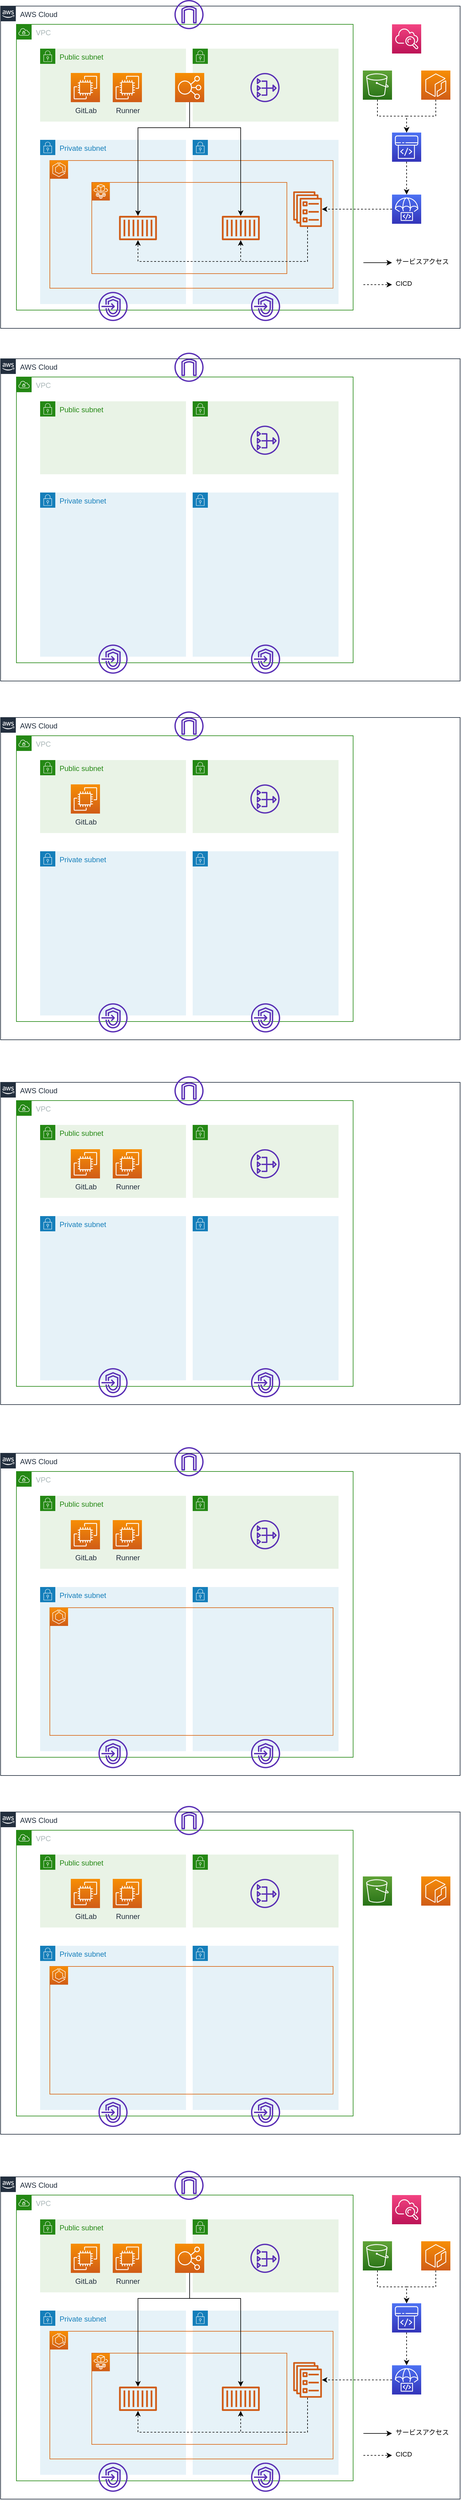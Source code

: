 <mxfile version="12.9.13" type="device"><diagram id="_UF49B7PCfFeT8J70AKn" name="AWS"><mxGraphModel dx="1577" dy="1133" grid="1" gridSize="10" guides="1" tooltips="1" connect="1" arrows="1" fold="1" page="1" pageScale="1" pageWidth="827" pageHeight="1169" math="0" shadow="0"><root><mxCell id="0"/><mxCell id="1" parent="0"/><mxCell id="LLyY363C2WJFp_gUzBj3-1" value="AWS Cloud" style="points=[[0,0],[0.25,0],[0.5,0],[0.75,0],[1,0],[1,0.25],[1,0.5],[1,0.75],[1,1],[0.75,1],[0.5,1],[0.25,1],[0,1],[0,0.75],[0,0.5],[0,0.25]];outlineConnect=0;gradientColor=none;html=1;whiteSpace=wrap;fontSize=12;fontStyle=0;shape=mxgraph.aws4.group;grIcon=mxgraph.aws4.group_aws_cloud_alt;strokeColor=#232F3E;fillColor=none;verticalAlign=top;align=left;spacingLeft=30;fontColor=#232F3E;dashed=0;" parent="1" vertex="1"><mxGeometry x="20" y="30" width="756" height="530" as="geometry"/></mxCell><mxCell id="LLyY363C2WJFp_gUzBj3-2" value="VPC" style="points=[[0,0],[0.25,0],[0.5,0],[0.75,0],[1,0],[1,0.25],[1,0.5],[1,0.75],[1,1],[0.75,1],[0.5,1],[0.25,1],[0,1],[0,0.75],[0,0.5],[0,0.25]];outlineConnect=0;gradientColor=none;html=1;whiteSpace=wrap;fontSize=12;fontStyle=0;shape=mxgraph.aws4.group;grIcon=mxgraph.aws4.group_vpc;strokeColor=#248814;fillColor=none;verticalAlign=top;align=left;spacingLeft=30;fontColor=#AAB7B8;dashed=0;" parent="1" vertex="1"><mxGeometry x="46" y="60" width="554" height="470" as="geometry"/></mxCell><mxCell id="LLyY363C2WJFp_gUzBj3-3" value="Public subnet" style="points=[[0,0],[0.25,0],[0.5,0],[0.75,0],[1,0],[1,0.25],[1,0.5],[1,0.75],[1,1],[0.75,1],[0.5,1],[0.25,1],[0,1],[0,0.75],[0,0.5],[0,0.25]];outlineConnect=0;gradientColor=none;html=1;whiteSpace=wrap;fontSize=12;fontStyle=0;shape=mxgraph.aws4.group;grIcon=mxgraph.aws4.group_security_group;grStroke=0;strokeColor=#248814;fillColor=#E9F3E6;verticalAlign=top;align=left;spacingLeft=30;fontColor=#248814;dashed=0;" parent="1" vertex="1"><mxGeometry x="85" y="100" width="240" height="120" as="geometry"/></mxCell><mxCell id="LLyY363C2WJFp_gUzBj3-4" value="" style="points=[[0,0],[0.25,0],[0.5,0],[0.75,0],[1,0],[1,0.25],[1,0.5],[1,0.75],[1,1],[0.75,1],[0.5,1],[0.25,1],[0,1],[0,0.75],[0,0.5],[0,0.25]];outlineConnect=0;gradientColor=none;html=1;whiteSpace=wrap;fontSize=12;fontStyle=0;shape=mxgraph.aws4.group;grIcon=mxgraph.aws4.group_security_group;grStroke=0;strokeColor=#248814;fillColor=#E9F3E6;verticalAlign=top;align=left;spacingLeft=30;fontColor=#248814;dashed=0;" parent="1" vertex="1"><mxGeometry x="336" y="100" width="240" height="120" as="geometry"/></mxCell><mxCell id="LLyY363C2WJFp_gUzBj3-7" value="" style="outlineConnect=0;fontColor=#232F3E;gradientColor=#F78E04;gradientDirection=north;fillColor=#D05C17;strokeColor=#ffffff;dashed=0;verticalLabelPosition=bottom;verticalAlign=top;align=center;html=1;fontSize=12;fontStyle=0;aspect=fixed;shape=mxgraph.aws4.resourceIcon;resIcon=mxgraph.aws4.elastic_load_balancing;" parent="1" vertex="1"><mxGeometry x="307" y="140" width="48" height="48" as="geometry"/></mxCell><mxCell id="LLyY363C2WJFp_gUzBj3-8" value="GitLab" style="outlineConnect=0;fontColor=#232F3E;gradientColor=#F78E04;gradientDirection=north;fillColor=#D05C17;strokeColor=#ffffff;dashed=0;verticalLabelPosition=bottom;verticalAlign=top;align=center;html=1;fontSize=12;fontStyle=0;aspect=fixed;shape=mxgraph.aws4.resourceIcon;resIcon=mxgraph.aws4.ec2;" parent="1" vertex="1"><mxGeometry x="135.5" y="140" width="48" height="48" as="geometry"/></mxCell><mxCell id="LLyY363C2WJFp_gUzBj3-9" value="Runner" style="outlineConnect=0;fontColor=#232F3E;gradientColor=#F78E04;gradientDirection=north;fillColor=#D05C17;strokeColor=#ffffff;dashed=0;verticalLabelPosition=bottom;verticalAlign=top;align=center;html=1;fontSize=12;fontStyle=0;aspect=fixed;shape=mxgraph.aws4.resourceIcon;resIcon=mxgraph.aws4.ec2;" parent="1" vertex="1"><mxGeometry x="204.5" y="140" width="48" height="48" as="geometry"/></mxCell><mxCell id="LLyY363C2WJFp_gUzBj3-10" value="" style="outlineConnect=0;fontColor=#232F3E;gradientColor=none;fillColor=#5A30B5;strokeColor=none;dashed=0;verticalLabelPosition=bottom;verticalAlign=top;align=center;html=1;fontSize=12;fontStyle=0;aspect=fixed;pointerEvents=1;shape=mxgraph.aws4.internet_gateway;" parent="1" vertex="1"><mxGeometry x="306" y="20" width="48" height="48" as="geometry"/></mxCell><mxCell id="LLyY363C2WJFp_gUzBj3-14" style="edgeStyle=orthogonalEdgeStyle;rounded=0;orthogonalLoop=1;jettySize=auto;html=1;dashed=1;" parent="1" source="LLyY363C2WJFp_gUzBj3-15" target="LLyY363C2WJFp_gUzBj3-17" edge="1"><mxGeometry relative="1" as="geometry"/></mxCell><mxCell id="LLyY363C2WJFp_gUzBj3-15" value="" style="outlineConnect=0;fontColor=#232F3E;gradientColor=#4D72F3;gradientDirection=north;fillColor=#3334B9;strokeColor=#ffffff;dashed=0;verticalLabelPosition=bottom;verticalAlign=top;align=center;html=1;fontSize=12;fontStyle=0;aspect=fixed;shape=mxgraph.aws4.resourceIcon;resIcon=mxgraph.aws4.codepipeline;" parent="1" vertex="1"><mxGeometry x="664" y="238" width="48" height="48" as="geometry"/></mxCell><mxCell id="LLyY363C2WJFp_gUzBj3-17" value="" style="outlineConnect=0;fontColor=#232F3E;gradientColor=#4D72F3;gradientDirection=north;fillColor=#3334B9;strokeColor=#ffffff;dashed=0;verticalLabelPosition=bottom;verticalAlign=top;align=center;html=1;fontSize=12;fontStyle=0;aspect=fixed;shape=mxgraph.aws4.resourceIcon;resIcon=mxgraph.aws4.codedeploy;" parent="1" vertex="1"><mxGeometry x="664" y="340" width="48" height="48" as="geometry"/></mxCell><mxCell id="LLyY363C2WJFp_gUzBj3-18" style="edgeStyle=orthogonalEdgeStyle;rounded=0;orthogonalLoop=1;jettySize=auto;html=1;dashed=1;" parent="1" source="LLyY363C2WJFp_gUzBj3-19" target="LLyY363C2WJFp_gUzBj3-15" edge="1"><mxGeometry relative="1" as="geometry"/></mxCell><mxCell id="LLyY363C2WJFp_gUzBj3-19" value="" style="outlineConnect=0;fontColor=#232F3E;gradientColor=#60A337;gradientDirection=north;fillColor=#277116;strokeColor=#ffffff;dashed=0;verticalLabelPosition=bottom;verticalAlign=top;align=center;html=1;fontSize=12;fontStyle=0;aspect=fixed;shape=mxgraph.aws4.resourceIcon;resIcon=mxgraph.aws4.s3;" parent="1" vertex="1"><mxGeometry x="616" y="136" width="48" height="48" as="geometry"/></mxCell><mxCell id="LLyY363C2WJFp_gUzBj3-20" style="edgeStyle=orthogonalEdgeStyle;rounded=0;orthogonalLoop=1;jettySize=auto;html=1;dashed=1;" parent="1" source="LLyY363C2WJFp_gUzBj3-21" target="LLyY363C2WJFp_gUzBj3-15" edge="1"><mxGeometry relative="1" as="geometry"/></mxCell><mxCell id="LLyY363C2WJFp_gUzBj3-21" value="" style="outlineConnect=0;fontColor=#232F3E;gradientColor=#F78E04;gradientDirection=north;fillColor=#D05C17;strokeColor=#ffffff;dashed=0;verticalLabelPosition=bottom;verticalAlign=top;align=center;html=1;fontSize=12;fontStyle=0;aspect=fixed;shape=mxgraph.aws4.resourceIcon;resIcon=mxgraph.aws4.ecr;" parent="1" vertex="1"><mxGeometry x="712" y="136" width="48" height="48" as="geometry"/></mxCell><mxCell id="LLyY363C2WJFp_gUzBj3-30" value="" style="endArrow=classic;html=1;dashed=1;" parent="1" edge="1"><mxGeometry width="50" height="50" relative="1" as="geometry"><mxPoint x="616.94" y="488.17" as="sourcePoint"/><mxPoint x="663.94" y="488.17" as="targetPoint"/></mxGeometry></mxCell><mxCell id="LLyY363C2WJFp_gUzBj3-31" value="CICD" style="edgeLabel;html=1;align=left;verticalAlign=middle;resizable=0;points=[];labelPosition=right;verticalLabelPosition=middle;" parent="LLyY363C2WJFp_gUzBj3-30" vertex="1" connectable="0"><mxGeometry x="0.422" y="2" relative="1" as="geometry"><mxPoint x="17.06" as="offset"/></mxGeometry></mxCell><mxCell id="LLyY363C2WJFp_gUzBj3-32" value="" style="endArrow=classic;html=1;" parent="1" edge="1"><mxGeometry width="50" height="50" relative="1" as="geometry"><mxPoint x="616.94" y="452.0" as="sourcePoint"/><mxPoint x="663.94" y="452.0" as="targetPoint"/></mxGeometry></mxCell><mxCell id="LLyY363C2WJFp_gUzBj3-33" value="サービスアクセス" style="edgeLabel;html=1;align=left;verticalAlign=middle;resizable=0;points=[];labelPosition=right;verticalLabelPosition=middle;" parent="LLyY363C2WJFp_gUzBj3-32" vertex="1" connectable="0"><mxGeometry x="0.422" y="2" relative="1" as="geometry"><mxPoint x="17.06" as="offset"/></mxGeometry></mxCell><mxCell id="LLyY363C2WJFp_gUzBj3-34" value="Private subnet" style="points=[[0,0],[0.25,0],[0.5,0],[0.75,0],[1,0],[1,0.25],[1,0.5],[1,0.75],[1,1],[0.75,1],[0.5,1],[0.25,1],[0,1],[0,0.75],[0,0.5],[0,0.25]];outlineConnect=0;gradientColor=none;html=1;whiteSpace=wrap;fontSize=12;fontStyle=0;shape=mxgraph.aws4.group;grIcon=mxgraph.aws4.group_security_group;grStroke=0;strokeColor=#147EBA;fillColor=#E6F2F8;verticalAlign=top;align=left;spacingLeft=30;fontColor=#147EBA;dashed=0;" parent="1" vertex="1"><mxGeometry x="85" y="250" width="240" height="270" as="geometry"/></mxCell><mxCell id="LLyY363C2WJFp_gUzBj3-41" value="" style="points=[[0,0],[0.25,0],[0.5,0],[0.75,0],[1,0],[1,0.25],[1,0.5],[1,0.75],[1,1],[0.75,1],[0.5,1],[0.25,1],[0,1],[0,0.75],[0,0.5],[0,0.25]];outlineConnect=0;gradientColor=none;html=1;whiteSpace=wrap;fontSize=12;fontStyle=0;shape=mxgraph.aws4.group;grIcon=mxgraph.aws4.group_security_group;grStroke=0;strokeColor=#147EBA;fillColor=#E6F2F8;verticalAlign=top;align=left;spacingLeft=30;fontColor=#147EBA;dashed=0;" parent="1" vertex="1"><mxGeometry x="336" y="250" width="240" height="270" as="geometry"/></mxCell><mxCell id="LLyY363C2WJFp_gUzBj3-22" value="" style="rounded=0;whiteSpace=wrap;html=1;strokeColor=#D86613;fillColor=none;" parent="1" vertex="1"><mxGeometry x="101" y="284" width="466" height="210" as="geometry"/></mxCell><mxCell id="LLyY363C2WJFp_gUzBj3-23" value="" style="outlineConnect=0;fontColor=#232F3E;gradientColor=#F78E04;gradientDirection=north;fillColor=#D05C17;strokeColor=#ffffff;dashed=0;verticalLabelPosition=bottom;verticalAlign=top;align=center;html=1;fontSize=12;fontStyle=0;aspect=fixed;shape=mxgraph.aws4.resourceIcon;resIcon=mxgraph.aws4.ecs;" parent="1" vertex="1"><mxGeometry x="101" y="284" width="30" height="30" as="geometry"/></mxCell><mxCell id="LLyY363C2WJFp_gUzBj3-51" style="edgeStyle=orthogonalEdgeStyle;rounded=0;orthogonalLoop=1;jettySize=auto;html=1;dashed=1;" parent="1" source="LLyY363C2WJFp_gUzBj3-13" target="LLyY363C2WJFp_gUzBj3-28" edge="1"><mxGeometry relative="1" as="geometry"><Array as="points"><mxPoint x="525" y="450"/><mxPoint x="246" y="450"/></Array></mxGeometry></mxCell><mxCell id="LLyY363C2WJFp_gUzBj3-13" value="" style="outlineConnect=0;fontColor=#232F3E;gradientColor=none;fillColor=#D05C17;strokeColor=none;dashed=0;verticalLabelPosition=bottom;verticalAlign=top;align=center;html=1;fontSize=12;fontStyle=0;aspect=fixed;pointerEvents=1;shape=mxgraph.aws4.ecs_service;" parent="1" vertex="1"><mxGeometry x="501" y="334.76" width="48" height="58.48" as="geometry"/></mxCell><mxCell id="LLyY363C2WJFp_gUzBj3-25" value="" style="outlineConnect=0;fontColor=#232F3E;gradientColor=#F78E04;gradientDirection=north;fillColor=#D05C17;strokeColor=#ffffff;dashed=0;verticalLabelPosition=bottom;verticalAlign=top;align=center;html=1;fontSize=12;fontStyle=0;aspect=fixed;shape=mxgraph.aws4.resourceIcon;resIcon=mxgraph.aws4.fargate;" parent="1" vertex="1"><mxGeometry x="170" y="320" width="29.752" height="29.752" as="geometry"/></mxCell><mxCell id="LLyY363C2WJFp_gUzBj3-26" value="" style="rounded=0;whiteSpace=wrap;html=1;strokeColor=#D86613;fillColor=none;" parent="1" vertex="1"><mxGeometry x="170" y="320" width="321" height="150" as="geometry"/></mxCell><mxCell id="LLyY363C2WJFp_gUzBj3-27" style="edgeStyle=orthogonalEdgeStyle;rounded=0;orthogonalLoop=1;jettySize=auto;html=1;exitX=0.5;exitY=1;exitDx=0;exitDy=0;" parent="1" source="LLyY363C2WJFp_gUzBj3-26" target="LLyY363C2WJFp_gUzBj3-26" edge="1"><mxGeometry relative="1" as="geometry"/></mxCell><mxCell id="LLyY363C2WJFp_gUzBj3-28" value="" style="outlineConnect=0;fontColor=#232F3E;gradientColor=none;fillColor=#D05C17;strokeColor=none;dashed=0;verticalLabelPosition=bottom;verticalAlign=top;align=center;html=1;fontSize=12;fontStyle=0;aspect=fixed;pointerEvents=1;shape=mxgraph.aws4.container_1;" parent="1" vertex="1"><mxGeometry x="214.8" y="375" width="62.4" height="40" as="geometry"/></mxCell><mxCell id="LLyY363C2WJFp_gUzBj3-29" value="" style="outlineConnect=0;fontColor=#232F3E;gradientColor=none;fillColor=#D05C17;strokeColor=none;dashed=0;verticalLabelPosition=bottom;verticalAlign=top;align=center;html=1;fontSize=12;fontStyle=0;aspect=fixed;pointerEvents=1;shape=mxgraph.aws4.container_1;" parent="1" vertex="1"><mxGeometry x="384" y="375" width="62.4" height="40" as="geometry"/></mxCell><mxCell id="LLyY363C2WJFp_gUzBj3-47" style="edgeStyle=orthogonalEdgeStyle;rounded=0;orthogonalLoop=1;jettySize=auto;html=1;dashed=1;" parent="1" source="LLyY363C2WJFp_gUzBj3-17" target="LLyY363C2WJFp_gUzBj3-13" edge="1"><mxGeometry relative="1" as="geometry"/></mxCell><mxCell id="LLyY363C2WJFp_gUzBj3-50" style="edgeStyle=orthogonalEdgeStyle;rounded=0;orthogonalLoop=1;jettySize=auto;html=1;dashed=1;" parent="1" source="LLyY363C2WJFp_gUzBj3-13" target="LLyY363C2WJFp_gUzBj3-29" edge="1"><mxGeometry relative="1" as="geometry"><Array as="points"><mxPoint x="525" y="450"/><mxPoint x="415" y="450"/></Array></mxGeometry></mxCell><mxCell id="LLyY363C2WJFp_gUzBj3-48" style="edgeStyle=orthogonalEdgeStyle;rounded=0;orthogonalLoop=1;jettySize=auto;html=1;" parent="1" source="LLyY363C2WJFp_gUzBj3-7" target="LLyY363C2WJFp_gUzBj3-28" edge="1"><mxGeometry relative="1" as="geometry"><Array as="points"><mxPoint x="331" y="230"/><mxPoint x="246" y="230"/></Array></mxGeometry></mxCell><mxCell id="LLyY363C2WJFp_gUzBj3-49" style="edgeStyle=orthogonalEdgeStyle;rounded=0;orthogonalLoop=1;jettySize=auto;html=1;" parent="1" source="LLyY363C2WJFp_gUzBj3-7" target="LLyY363C2WJFp_gUzBj3-29" edge="1"><mxGeometry relative="1" as="geometry"><Array as="points"><mxPoint x="331" y="230"/><mxPoint x="415" y="230"/></Array></mxGeometry></mxCell><mxCell id="LLyY363C2WJFp_gUzBj3-52" value="" style="outlineConnect=0;fontColor=#232F3E;gradientColor=none;fillColor=#5A30B5;strokeColor=none;dashed=0;verticalLabelPosition=bottom;verticalAlign=top;align=center;html=1;fontSize=12;fontStyle=0;aspect=fixed;pointerEvents=1;shape=mxgraph.aws4.nat_gateway;" parent="1" vertex="1"><mxGeometry x="431" y="140" width="48" height="48" as="geometry"/></mxCell><mxCell id="l-TxVlmk2jZ7Bgh0CplZ-1" value="" style="outlineConnect=0;fontColor=#232F3E;gradientColor=none;fillColor=#5A30B5;strokeColor=none;dashed=0;verticalLabelPosition=bottom;verticalAlign=top;align=center;html=1;fontSize=12;fontStyle=0;aspect=fixed;pointerEvents=1;shape=mxgraph.aws4.endpoints;" parent="1" vertex="1"><mxGeometry x="181" y="500" width="48" height="48" as="geometry"/></mxCell><mxCell id="l-TxVlmk2jZ7Bgh0CplZ-2" value="" style="outlineConnect=0;fontColor=#232F3E;gradientColor=none;fillColor=#5A30B5;strokeColor=none;dashed=0;verticalLabelPosition=bottom;verticalAlign=top;align=center;html=1;fontSize=12;fontStyle=0;aspect=fixed;pointerEvents=1;shape=mxgraph.aws4.endpoints;" parent="1" vertex="1"><mxGeometry x="432" y="500" width="48" height="48" as="geometry"/></mxCell><mxCell id="l-TxVlmk2jZ7Bgh0CplZ-3" value="" style="outlineConnect=0;fontColor=#232F3E;gradientColor=#F34482;gradientDirection=north;fillColor=#BC1356;strokeColor=#ffffff;dashed=0;verticalLabelPosition=bottom;verticalAlign=top;align=center;html=1;fontSize=12;fontStyle=0;aspect=fixed;shape=mxgraph.aws4.resourceIcon;resIcon=mxgraph.aws4.cloudwatch;" parent="1" vertex="1"><mxGeometry x="664" y="60" width="48" height="48" as="geometry"/></mxCell><mxCell id="_EvVxOaiG1D7JVIZ5Jya-1" value="AWS Cloud" style="points=[[0,0],[0.25,0],[0.5,0],[0.75,0],[1,0],[1,0.25],[1,0.5],[1,0.75],[1,1],[0.75,1],[0.5,1],[0.25,1],[0,1],[0,0.75],[0,0.5],[0,0.25]];outlineConnect=0;gradientColor=none;html=1;whiteSpace=wrap;fontSize=12;fontStyle=0;shape=mxgraph.aws4.group;grIcon=mxgraph.aws4.group_aws_cloud_alt;strokeColor=#232F3E;fillColor=none;verticalAlign=top;align=left;spacingLeft=30;fontColor=#232F3E;dashed=0;" vertex="1" parent="1"><mxGeometry x="20" y="610" width="756" height="530" as="geometry"/></mxCell><mxCell id="_EvVxOaiG1D7JVIZ5Jya-2" value="VPC" style="points=[[0,0],[0.25,0],[0.5,0],[0.75,0],[1,0],[1,0.25],[1,0.5],[1,0.75],[1,1],[0.75,1],[0.5,1],[0.25,1],[0,1],[0,0.75],[0,0.5],[0,0.25]];outlineConnect=0;gradientColor=none;html=1;whiteSpace=wrap;fontSize=12;fontStyle=0;shape=mxgraph.aws4.group;grIcon=mxgraph.aws4.group_vpc;strokeColor=#248814;fillColor=none;verticalAlign=top;align=left;spacingLeft=30;fontColor=#AAB7B8;dashed=0;" vertex="1" parent="1"><mxGeometry x="46" y="640" width="554" height="470" as="geometry"/></mxCell><mxCell id="_EvVxOaiG1D7JVIZ5Jya-3" value="Public subnet" style="points=[[0,0],[0.25,0],[0.5,0],[0.75,0],[1,0],[1,0.25],[1,0.5],[1,0.75],[1,1],[0.75,1],[0.5,1],[0.25,1],[0,1],[0,0.75],[0,0.5],[0,0.25]];outlineConnect=0;gradientColor=none;html=1;whiteSpace=wrap;fontSize=12;fontStyle=0;shape=mxgraph.aws4.group;grIcon=mxgraph.aws4.group_security_group;grStroke=0;strokeColor=#248814;fillColor=#E9F3E6;verticalAlign=top;align=left;spacingLeft=30;fontColor=#248814;dashed=0;" vertex="1" parent="1"><mxGeometry x="85" y="680" width="240" height="120" as="geometry"/></mxCell><mxCell id="_EvVxOaiG1D7JVIZ5Jya-4" value="" style="points=[[0,0],[0.25,0],[0.5,0],[0.75,0],[1,0],[1,0.25],[1,0.5],[1,0.75],[1,1],[0.75,1],[0.5,1],[0.25,1],[0,1],[0,0.75],[0,0.5],[0,0.25]];outlineConnect=0;gradientColor=none;html=1;whiteSpace=wrap;fontSize=12;fontStyle=0;shape=mxgraph.aws4.group;grIcon=mxgraph.aws4.group_security_group;grStroke=0;strokeColor=#248814;fillColor=#E9F3E6;verticalAlign=top;align=left;spacingLeft=30;fontColor=#248814;dashed=0;" vertex="1" parent="1"><mxGeometry x="336" y="680" width="240" height="120" as="geometry"/></mxCell><mxCell id="_EvVxOaiG1D7JVIZ5Jya-8" value="" style="outlineConnect=0;fontColor=#232F3E;gradientColor=none;fillColor=#5A30B5;strokeColor=none;dashed=0;verticalLabelPosition=bottom;verticalAlign=top;align=center;html=1;fontSize=12;fontStyle=0;aspect=fixed;pointerEvents=1;shape=mxgraph.aws4.internet_gateway;" vertex="1" parent="1"><mxGeometry x="306" y="600" width="48" height="48" as="geometry"/></mxCell><mxCell id="_EvVxOaiG1D7JVIZ5Jya-20" value="Private subnet" style="points=[[0,0],[0.25,0],[0.5,0],[0.75,0],[1,0],[1,0.25],[1,0.5],[1,0.75],[1,1],[0.75,1],[0.5,1],[0.25,1],[0,1],[0,0.75],[0,0.5],[0,0.25]];outlineConnect=0;gradientColor=none;html=1;whiteSpace=wrap;fontSize=12;fontStyle=0;shape=mxgraph.aws4.group;grIcon=mxgraph.aws4.group_security_group;grStroke=0;strokeColor=#147EBA;fillColor=#E6F2F8;verticalAlign=top;align=left;spacingLeft=30;fontColor=#147EBA;dashed=0;" vertex="1" parent="1"><mxGeometry x="85" y="830" width="240" height="270" as="geometry"/></mxCell><mxCell id="_EvVxOaiG1D7JVIZ5Jya-21" value="" style="points=[[0,0],[0.25,0],[0.5,0],[0.75,0],[1,0],[1,0.25],[1,0.5],[1,0.75],[1,1],[0.75,1],[0.5,1],[0.25,1],[0,1],[0,0.75],[0,0.5],[0,0.25]];outlineConnect=0;gradientColor=none;html=1;whiteSpace=wrap;fontSize=12;fontStyle=0;shape=mxgraph.aws4.group;grIcon=mxgraph.aws4.group_security_group;grStroke=0;strokeColor=#147EBA;fillColor=#E6F2F8;verticalAlign=top;align=left;spacingLeft=30;fontColor=#147EBA;dashed=0;" vertex="1" parent="1"><mxGeometry x="336" y="830" width="240" height="270" as="geometry"/></mxCell><mxCell id="_EvVxOaiG1D7JVIZ5Jya-35" value="" style="outlineConnect=0;fontColor=#232F3E;gradientColor=none;fillColor=#5A30B5;strokeColor=none;dashed=0;verticalLabelPosition=bottom;verticalAlign=top;align=center;html=1;fontSize=12;fontStyle=0;aspect=fixed;pointerEvents=1;shape=mxgraph.aws4.nat_gateway;" vertex="1" parent="1"><mxGeometry x="431" y="720" width="48" height="48" as="geometry"/></mxCell><mxCell id="_EvVxOaiG1D7JVIZ5Jya-36" value="" style="outlineConnect=0;fontColor=#232F3E;gradientColor=none;fillColor=#5A30B5;strokeColor=none;dashed=0;verticalLabelPosition=bottom;verticalAlign=top;align=center;html=1;fontSize=12;fontStyle=0;aspect=fixed;pointerEvents=1;shape=mxgraph.aws4.endpoints;" vertex="1" parent="1"><mxGeometry x="181" y="1080" width="48" height="48" as="geometry"/></mxCell><mxCell id="_EvVxOaiG1D7JVIZ5Jya-37" value="" style="outlineConnect=0;fontColor=#232F3E;gradientColor=none;fillColor=#5A30B5;strokeColor=none;dashed=0;verticalLabelPosition=bottom;verticalAlign=top;align=center;html=1;fontSize=12;fontStyle=0;aspect=fixed;pointerEvents=1;shape=mxgraph.aws4.endpoints;" vertex="1" parent="1"><mxGeometry x="432" y="1080" width="48" height="48" as="geometry"/></mxCell><mxCell id="_EvVxOaiG1D7JVIZ5Jya-39" value="AWS Cloud" style="points=[[0,0],[0.25,0],[0.5,0],[0.75,0],[1,0],[1,0.25],[1,0.5],[1,0.75],[1,1],[0.75,1],[0.5,1],[0.25,1],[0,1],[0,0.75],[0,0.5],[0,0.25]];outlineConnect=0;gradientColor=none;html=1;whiteSpace=wrap;fontSize=12;fontStyle=0;shape=mxgraph.aws4.group;grIcon=mxgraph.aws4.group_aws_cloud_alt;strokeColor=#232F3E;fillColor=none;verticalAlign=top;align=left;spacingLeft=30;fontColor=#232F3E;dashed=0;" vertex="1" parent="1"><mxGeometry x="20" y="1200" width="756" height="530" as="geometry"/></mxCell><mxCell id="_EvVxOaiG1D7JVIZ5Jya-40" value="VPC" style="points=[[0,0],[0.25,0],[0.5,0],[0.75,0],[1,0],[1,0.25],[1,0.5],[1,0.75],[1,1],[0.75,1],[0.5,1],[0.25,1],[0,1],[0,0.75],[0,0.5],[0,0.25]];outlineConnect=0;gradientColor=none;html=1;whiteSpace=wrap;fontSize=12;fontStyle=0;shape=mxgraph.aws4.group;grIcon=mxgraph.aws4.group_vpc;strokeColor=#248814;fillColor=none;verticalAlign=top;align=left;spacingLeft=30;fontColor=#AAB7B8;dashed=0;" vertex="1" parent="1"><mxGeometry x="46" y="1230" width="554" height="470" as="geometry"/></mxCell><mxCell id="_EvVxOaiG1D7JVIZ5Jya-41" value="Public subnet" style="points=[[0,0],[0.25,0],[0.5,0],[0.75,0],[1,0],[1,0.25],[1,0.5],[1,0.75],[1,1],[0.75,1],[0.5,1],[0.25,1],[0,1],[0,0.75],[0,0.5],[0,0.25]];outlineConnect=0;gradientColor=none;html=1;whiteSpace=wrap;fontSize=12;fontStyle=0;shape=mxgraph.aws4.group;grIcon=mxgraph.aws4.group_security_group;grStroke=0;strokeColor=#248814;fillColor=#E9F3E6;verticalAlign=top;align=left;spacingLeft=30;fontColor=#248814;dashed=0;" vertex="1" parent="1"><mxGeometry x="85" y="1270" width="240" height="120" as="geometry"/></mxCell><mxCell id="_EvVxOaiG1D7JVIZ5Jya-42" value="" style="points=[[0,0],[0.25,0],[0.5,0],[0.75,0],[1,0],[1,0.25],[1,0.5],[1,0.75],[1,1],[0.75,1],[0.5,1],[0.25,1],[0,1],[0,0.75],[0,0.5],[0,0.25]];outlineConnect=0;gradientColor=none;html=1;whiteSpace=wrap;fontSize=12;fontStyle=0;shape=mxgraph.aws4.group;grIcon=mxgraph.aws4.group_security_group;grStroke=0;strokeColor=#248814;fillColor=#E9F3E6;verticalAlign=top;align=left;spacingLeft=30;fontColor=#248814;dashed=0;" vertex="1" parent="1"><mxGeometry x="336" y="1270" width="240" height="120" as="geometry"/></mxCell><mxCell id="_EvVxOaiG1D7JVIZ5Jya-44" value="GitLab" style="outlineConnect=0;fontColor=#232F3E;gradientColor=#F78E04;gradientDirection=north;fillColor=#D05C17;strokeColor=#ffffff;dashed=0;verticalLabelPosition=bottom;verticalAlign=top;align=center;html=1;fontSize=12;fontStyle=0;aspect=fixed;shape=mxgraph.aws4.resourceIcon;resIcon=mxgraph.aws4.ec2;" vertex="1" parent="1"><mxGeometry x="135.5" y="1310" width="48" height="48" as="geometry"/></mxCell><mxCell id="_EvVxOaiG1D7JVIZ5Jya-46" value="" style="outlineConnect=0;fontColor=#232F3E;gradientColor=none;fillColor=#5A30B5;strokeColor=none;dashed=0;verticalLabelPosition=bottom;verticalAlign=top;align=center;html=1;fontSize=12;fontStyle=0;aspect=fixed;pointerEvents=1;shape=mxgraph.aws4.internet_gateway;" vertex="1" parent="1"><mxGeometry x="306" y="1190" width="48" height="48" as="geometry"/></mxCell><mxCell id="_EvVxOaiG1D7JVIZ5Jya-58" value="Private subnet" style="points=[[0,0],[0.25,0],[0.5,0],[0.75,0],[1,0],[1,0.25],[1,0.5],[1,0.75],[1,1],[0.75,1],[0.5,1],[0.25,1],[0,1],[0,0.75],[0,0.5],[0,0.25]];outlineConnect=0;gradientColor=none;html=1;whiteSpace=wrap;fontSize=12;fontStyle=0;shape=mxgraph.aws4.group;grIcon=mxgraph.aws4.group_security_group;grStroke=0;strokeColor=#147EBA;fillColor=#E6F2F8;verticalAlign=top;align=left;spacingLeft=30;fontColor=#147EBA;dashed=0;" vertex="1" parent="1"><mxGeometry x="85" y="1420" width="240" height="270" as="geometry"/></mxCell><mxCell id="_EvVxOaiG1D7JVIZ5Jya-59" value="" style="points=[[0,0],[0.25,0],[0.5,0],[0.75,0],[1,0],[1,0.25],[1,0.5],[1,0.75],[1,1],[0.75,1],[0.5,1],[0.25,1],[0,1],[0,0.75],[0,0.5],[0,0.25]];outlineConnect=0;gradientColor=none;html=1;whiteSpace=wrap;fontSize=12;fontStyle=0;shape=mxgraph.aws4.group;grIcon=mxgraph.aws4.group_security_group;grStroke=0;strokeColor=#147EBA;fillColor=#E6F2F8;verticalAlign=top;align=left;spacingLeft=30;fontColor=#147EBA;dashed=0;" vertex="1" parent="1"><mxGeometry x="336" y="1420" width="240" height="270" as="geometry"/></mxCell><mxCell id="_EvVxOaiG1D7JVIZ5Jya-73" value="" style="outlineConnect=0;fontColor=#232F3E;gradientColor=none;fillColor=#5A30B5;strokeColor=none;dashed=0;verticalLabelPosition=bottom;verticalAlign=top;align=center;html=1;fontSize=12;fontStyle=0;aspect=fixed;pointerEvents=1;shape=mxgraph.aws4.nat_gateway;" vertex="1" parent="1"><mxGeometry x="431" y="1310" width="48" height="48" as="geometry"/></mxCell><mxCell id="_EvVxOaiG1D7JVIZ5Jya-74" value="" style="outlineConnect=0;fontColor=#232F3E;gradientColor=none;fillColor=#5A30B5;strokeColor=none;dashed=0;verticalLabelPosition=bottom;verticalAlign=top;align=center;html=1;fontSize=12;fontStyle=0;aspect=fixed;pointerEvents=1;shape=mxgraph.aws4.endpoints;" vertex="1" parent="1"><mxGeometry x="181" y="1670" width="48" height="48" as="geometry"/></mxCell><mxCell id="_EvVxOaiG1D7JVIZ5Jya-75" value="" style="outlineConnect=0;fontColor=#232F3E;gradientColor=none;fillColor=#5A30B5;strokeColor=none;dashed=0;verticalLabelPosition=bottom;verticalAlign=top;align=center;html=1;fontSize=12;fontStyle=0;aspect=fixed;pointerEvents=1;shape=mxgraph.aws4.endpoints;" vertex="1" parent="1"><mxGeometry x="432" y="1670" width="48" height="48" as="geometry"/></mxCell><mxCell id="_EvVxOaiG1D7JVIZ5Jya-77" value="AWS Cloud" style="points=[[0,0],[0.25,0],[0.5,0],[0.75,0],[1,0],[1,0.25],[1,0.5],[1,0.75],[1,1],[0.75,1],[0.5,1],[0.25,1],[0,1],[0,0.75],[0,0.5],[0,0.25]];outlineConnect=0;gradientColor=none;html=1;whiteSpace=wrap;fontSize=12;fontStyle=0;shape=mxgraph.aws4.group;grIcon=mxgraph.aws4.group_aws_cloud_alt;strokeColor=#232F3E;fillColor=none;verticalAlign=top;align=left;spacingLeft=30;fontColor=#232F3E;dashed=0;" vertex="1" parent="1"><mxGeometry x="20" y="1800" width="756" height="530" as="geometry"/></mxCell><mxCell id="_EvVxOaiG1D7JVIZ5Jya-78" value="VPC" style="points=[[0,0],[0.25,0],[0.5,0],[0.75,0],[1,0],[1,0.25],[1,0.5],[1,0.75],[1,1],[0.75,1],[0.5,1],[0.25,1],[0,1],[0,0.75],[0,0.5],[0,0.25]];outlineConnect=0;gradientColor=none;html=1;whiteSpace=wrap;fontSize=12;fontStyle=0;shape=mxgraph.aws4.group;grIcon=mxgraph.aws4.group_vpc;strokeColor=#248814;fillColor=none;verticalAlign=top;align=left;spacingLeft=30;fontColor=#AAB7B8;dashed=0;" vertex="1" parent="1"><mxGeometry x="46" y="1830" width="554" height="470" as="geometry"/></mxCell><mxCell id="_EvVxOaiG1D7JVIZ5Jya-79" value="Public subnet" style="points=[[0,0],[0.25,0],[0.5,0],[0.75,0],[1,0],[1,0.25],[1,0.5],[1,0.75],[1,1],[0.75,1],[0.5,1],[0.25,1],[0,1],[0,0.75],[0,0.5],[0,0.25]];outlineConnect=0;gradientColor=none;html=1;whiteSpace=wrap;fontSize=12;fontStyle=0;shape=mxgraph.aws4.group;grIcon=mxgraph.aws4.group_security_group;grStroke=0;strokeColor=#248814;fillColor=#E9F3E6;verticalAlign=top;align=left;spacingLeft=30;fontColor=#248814;dashed=0;" vertex="1" parent="1"><mxGeometry x="85" y="1870" width="240" height="120" as="geometry"/></mxCell><mxCell id="_EvVxOaiG1D7JVIZ5Jya-80" value="" style="points=[[0,0],[0.25,0],[0.5,0],[0.75,0],[1,0],[1,0.25],[1,0.5],[1,0.75],[1,1],[0.75,1],[0.5,1],[0.25,1],[0,1],[0,0.75],[0,0.5],[0,0.25]];outlineConnect=0;gradientColor=none;html=1;whiteSpace=wrap;fontSize=12;fontStyle=0;shape=mxgraph.aws4.group;grIcon=mxgraph.aws4.group_security_group;grStroke=0;strokeColor=#248814;fillColor=#E9F3E6;verticalAlign=top;align=left;spacingLeft=30;fontColor=#248814;dashed=0;" vertex="1" parent="1"><mxGeometry x="336" y="1870" width="240" height="120" as="geometry"/></mxCell><mxCell id="_EvVxOaiG1D7JVIZ5Jya-82" value="GitLab" style="outlineConnect=0;fontColor=#232F3E;gradientColor=#F78E04;gradientDirection=north;fillColor=#D05C17;strokeColor=#ffffff;dashed=0;verticalLabelPosition=bottom;verticalAlign=top;align=center;html=1;fontSize=12;fontStyle=0;aspect=fixed;shape=mxgraph.aws4.resourceIcon;resIcon=mxgraph.aws4.ec2;" vertex="1" parent="1"><mxGeometry x="135.5" y="1910" width="48" height="48" as="geometry"/></mxCell><mxCell id="_EvVxOaiG1D7JVIZ5Jya-83" value="Runner" style="outlineConnect=0;fontColor=#232F3E;gradientColor=#F78E04;gradientDirection=north;fillColor=#D05C17;strokeColor=#ffffff;dashed=0;verticalLabelPosition=bottom;verticalAlign=top;align=center;html=1;fontSize=12;fontStyle=0;aspect=fixed;shape=mxgraph.aws4.resourceIcon;resIcon=mxgraph.aws4.ec2;" vertex="1" parent="1"><mxGeometry x="204.5" y="1910" width="48" height="48" as="geometry"/></mxCell><mxCell id="_EvVxOaiG1D7JVIZ5Jya-84" value="" style="outlineConnect=0;fontColor=#232F3E;gradientColor=none;fillColor=#5A30B5;strokeColor=none;dashed=0;verticalLabelPosition=bottom;verticalAlign=top;align=center;html=1;fontSize=12;fontStyle=0;aspect=fixed;pointerEvents=1;shape=mxgraph.aws4.internet_gateway;" vertex="1" parent="1"><mxGeometry x="306" y="1790" width="48" height="48" as="geometry"/></mxCell><mxCell id="_EvVxOaiG1D7JVIZ5Jya-96" value="Private subnet" style="points=[[0,0],[0.25,0],[0.5,0],[0.75,0],[1,0],[1,0.25],[1,0.5],[1,0.75],[1,1],[0.75,1],[0.5,1],[0.25,1],[0,1],[0,0.75],[0,0.5],[0,0.25]];outlineConnect=0;gradientColor=none;html=1;whiteSpace=wrap;fontSize=12;fontStyle=0;shape=mxgraph.aws4.group;grIcon=mxgraph.aws4.group_security_group;grStroke=0;strokeColor=#147EBA;fillColor=#E6F2F8;verticalAlign=top;align=left;spacingLeft=30;fontColor=#147EBA;dashed=0;" vertex="1" parent="1"><mxGeometry x="85" y="2020" width="240" height="270" as="geometry"/></mxCell><mxCell id="_EvVxOaiG1D7JVIZ5Jya-97" value="" style="points=[[0,0],[0.25,0],[0.5,0],[0.75,0],[1,0],[1,0.25],[1,0.5],[1,0.75],[1,1],[0.75,1],[0.5,1],[0.25,1],[0,1],[0,0.75],[0,0.5],[0,0.25]];outlineConnect=0;gradientColor=none;html=1;whiteSpace=wrap;fontSize=12;fontStyle=0;shape=mxgraph.aws4.group;grIcon=mxgraph.aws4.group_security_group;grStroke=0;strokeColor=#147EBA;fillColor=#E6F2F8;verticalAlign=top;align=left;spacingLeft=30;fontColor=#147EBA;dashed=0;" vertex="1" parent="1"><mxGeometry x="336" y="2020" width="240" height="270" as="geometry"/></mxCell><mxCell id="_EvVxOaiG1D7JVIZ5Jya-111" value="" style="outlineConnect=0;fontColor=#232F3E;gradientColor=none;fillColor=#5A30B5;strokeColor=none;dashed=0;verticalLabelPosition=bottom;verticalAlign=top;align=center;html=1;fontSize=12;fontStyle=0;aspect=fixed;pointerEvents=1;shape=mxgraph.aws4.nat_gateway;" vertex="1" parent="1"><mxGeometry x="431" y="1910" width="48" height="48" as="geometry"/></mxCell><mxCell id="_EvVxOaiG1D7JVIZ5Jya-112" value="" style="outlineConnect=0;fontColor=#232F3E;gradientColor=none;fillColor=#5A30B5;strokeColor=none;dashed=0;verticalLabelPosition=bottom;verticalAlign=top;align=center;html=1;fontSize=12;fontStyle=0;aspect=fixed;pointerEvents=1;shape=mxgraph.aws4.endpoints;" vertex="1" parent="1"><mxGeometry x="181" y="2270" width="48" height="48" as="geometry"/></mxCell><mxCell id="_EvVxOaiG1D7JVIZ5Jya-113" value="" style="outlineConnect=0;fontColor=#232F3E;gradientColor=none;fillColor=#5A30B5;strokeColor=none;dashed=0;verticalLabelPosition=bottom;verticalAlign=top;align=center;html=1;fontSize=12;fontStyle=0;aspect=fixed;pointerEvents=1;shape=mxgraph.aws4.endpoints;" vertex="1" parent="1"><mxGeometry x="432" y="2270" width="48" height="48" as="geometry"/></mxCell><mxCell id="_EvVxOaiG1D7JVIZ5Jya-115" value="AWS Cloud" style="points=[[0,0],[0.25,0],[0.5,0],[0.75,0],[1,0],[1,0.25],[1,0.5],[1,0.75],[1,1],[0.75,1],[0.5,1],[0.25,1],[0,1],[0,0.75],[0,0.5],[0,0.25]];outlineConnect=0;gradientColor=none;html=1;whiteSpace=wrap;fontSize=12;fontStyle=0;shape=mxgraph.aws4.group;grIcon=mxgraph.aws4.group_aws_cloud_alt;strokeColor=#232F3E;fillColor=none;verticalAlign=top;align=left;spacingLeft=30;fontColor=#232F3E;dashed=0;" vertex="1" parent="1"><mxGeometry x="20" y="2410" width="756" height="530" as="geometry"/></mxCell><mxCell id="_EvVxOaiG1D7JVIZ5Jya-116" value="VPC" style="points=[[0,0],[0.25,0],[0.5,0],[0.75,0],[1,0],[1,0.25],[1,0.5],[1,0.75],[1,1],[0.75,1],[0.5,1],[0.25,1],[0,1],[0,0.75],[0,0.5],[0,0.25]];outlineConnect=0;gradientColor=none;html=1;whiteSpace=wrap;fontSize=12;fontStyle=0;shape=mxgraph.aws4.group;grIcon=mxgraph.aws4.group_vpc;strokeColor=#248814;fillColor=none;verticalAlign=top;align=left;spacingLeft=30;fontColor=#AAB7B8;dashed=0;" vertex="1" parent="1"><mxGeometry x="46" y="2440" width="554" height="470" as="geometry"/></mxCell><mxCell id="_EvVxOaiG1D7JVIZ5Jya-117" value="Public subnet" style="points=[[0,0],[0.25,0],[0.5,0],[0.75,0],[1,0],[1,0.25],[1,0.5],[1,0.75],[1,1],[0.75,1],[0.5,1],[0.25,1],[0,1],[0,0.75],[0,0.5],[0,0.25]];outlineConnect=0;gradientColor=none;html=1;whiteSpace=wrap;fontSize=12;fontStyle=0;shape=mxgraph.aws4.group;grIcon=mxgraph.aws4.group_security_group;grStroke=0;strokeColor=#248814;fillColor=#E9F3E6;verticalAlign=top;align=left;spacingLeft=30;fontColor=#248814;dashed=0;" vertex="1" parent="1"><mxGeometry x="85" y="2480" width="240" height="120" as="geometry"/></mxCell><mxCell id="_EvVxOaiG1D7JVIZ5Jya-118" value="" style="points=[[0,0],[0.25,0],[0.5,0],[0.75,0],[1,0],[1,0.25],[1,0.5],[1,0.75],[1,1],[0.75,1],[0.5,1],[0.25,1],[0,1],[0,0.75],[0,0.5],[0,0.25]];outlineConnect=0;gradientColor=none;html=1;whiteSpace=wrap;fontSize=12;fontStyle=0;shape=mxgraph.aws4.group;grIcon=mxgraph.aws4.group_security_group;grStroke=0;strokeColor=#248814;fillColor=#E9F3E6;verticalAlign=top;align=left;spacingLeft=30;fontColor=#248814;dashed=0;" vertex="1" parent="1"><mxGeometry x="336" y="2480" width="240" height="120" as="geometry"/></mxCell><mxCell id="_EvVxOaiG1D7JVIZ5Jya-120" value="GitLab" style="outlineConnect=0;fontColor=#232F3E;gradientColor=#F78E04;gradientDirection=north;fillColor=#D05C17;strokeColor=#ffffff;dashed=0;verticalLabelPosition=bottom;verticalAlign=top;align=center;html=1;fontSize=12;fontStyle=0;aspect=fixed;shape=mxgraph.aws4.resourceIcon;resIcon=mxgraph.aws4.ec2;" vertex="1" parent="1"><mxGeometry x="135.5" y="2520" width="48" height="48" as="geometry"/></mxCell><mxCell id="_EvVxOaiG1D7JVIZ5Jya-121" value="Runner" style="outlineConnect=0;fontColor=#232F3E;gradientColor=#F78E04;gradientDirection=north;fillColor=#D05C17;strokeColor=#ffffff;dashed=0;verticalLabelPosition=bottom;verticalAlign=top;align=center;html=1;fontSize=12;fontStyle=0;aspect=fixed;shape=mxgraph.aws4.resourceIcon;resIcon=mxgraph.aws4.ec2;" vertex="1" parent="1"><mxGeometry x="204.5" y="2520" width="48" height="48" as="geometry"/></mxCell><mxCell id="_EvVxOaiG1D7JVIZ5Jya-122" value="" style="outlineConnect=0;fontColor=#232F3E;gradientColor=none;fillColor=#5A30B5;strokeColor=none;dashed=0;verticalLabelPosition=bottom;verticalAlign=top;align=center;html=1;fontSize=12;fontStyle=0;aspect=fixed;pointerEvents=1;shape=mxgraph.aws4.internet_gateway;" vertex="1" parent="1"><mxGeometry x="306" y="2400" width="48" height="48" as="geometry"/></mxCell><mxCell id="_EvVxOaiG1D7JVIZ5Jya-134" value="Private subnet" style="points=[[0,0],[0.25,0],[0.5,0],[0.75,0],[1,0],[1,0.25],[1,0.5],[1,0.75],[1,1],[0.75,1],[0.5,1],[0.25,1],[0,1],[0,0.75],[0,0.5],[0,0.25]];outlineConnect=0;gradientColor=none;html=1;whiteSpace=wrap;fontSize=12;fontStyle=0;shape=mxgraph.aws4.group;grIcon=mxgraph.aws4.group_security_group;grStroke=0;strokeColor=#147EBA;fillColor=#E6F2F8;verticalAlign=top;align=left;spacingLeft=30;fontColor=#147EBA;dashed=0;" vertex="1" parent="1"><mxGeometry x="85" y="2630" width="240" height="270" as="geometry"/></mxCell><mxCell id="_EvVxOaiG1D7JVIZ5Jya-135" value="" style="points=[[0,0],[0.25,0],[0.5,0],[0.75,0],[1,0],[1,0.25],[1,0.5],[1,0.75],[1,1],[0.75,1],[0.5,1],[0.25,1],[0,1],[0,0.75],[0,0.5],[0,0.25]];outlineConnect=0;gradientColor=none;html=1;whiteSpace=wrap;fontSize=12;fontStyle=0;shape=mxgraph.aws4.group;grIcon=mxgraph.aws4.group_security_group;grStroke=0;strokeColor=#147EBA;fillColor=#E6F2F8;verticalAlign=top;align=left;spacingLeft=30;fontColor=#147EBA;dashed=0;" vertex="1" parent="1"><mxGeometry x="336" y="2630" width="240" height="270" as="geometry"/></mxCell><mxCell id="_EvVxOaiG1D7JVIZ5Jya-136" value="" style="rounded=0;whiteSpace=wrap;html=1;strokeColor=#D86613;fillColor=none;" vertex="1" parent="1"><mxGeometry x="101" y="2664" width="466" height="210" as="geometry"/></mxCell><mxCell id="_EvVxOaiG1D7JVIZ5Jya-137" value="" style="outlineConnect=0;fontColor=#232F3E;gradientColor=#F78E04;gradientDirection=north;fillColor=#D05C17;strokeColor=#ffffff;dashed=0;verticalLabelPosition=bottom;verticalAlign=top;align=center;html=1;fontSize=12;fontStyle=0;aspect=fixed;shape=mxgraph.aws4.resourceIcon;resIcon=mxgraph.aws4.ecs;" vertex="1" parent="1"><mxGeometry x="101" y="2664" width="30" height="30" as="geometry"/></mxCell><mxCell id="_EvVxOaiG1D7JVIZ5Jya-149" value="" style="outlineConnect=0;fontColor=#232F3E;gradientColor=none;fillColor=#5A30B5;strokeColor=none;dashed=0;verticalLabelPosition=bottom;verticalAlign=top;align=center;html=1;fontSize=12;fontStyle=0;aspect=fixed;pointerEvents=1;shape=mxgraph.aws4.nat_gateway;" vertex="1" parent="1"><mxGeometry x="431" y="2520" width="48" height="48" as="geometry"/></mxCell><mxCell id="_EvVxOaiG1D7JVIZ5Jya-150" value="" style="outlineConnect=0;fontColor=#232F3E;gradientColor=none;fillColor=#5A30B5;strokeColor=none;dashed=0;verticalLabelPosition=bottom;verticalAlign=top;align=center;html=1;fontSize=12;fontStyle=0;aspect=fixed;pointerEvents=1;shape=mxgraph.aws4.endpoints;" vertex="1" parent="1"><mxGeometry x="181" y="2880" width="48" height="48" as="geometry"/></mxCell><mxCell id="_EvVxOaiG1D7JVIZ5Jya-151" value="" style="outlineConnect=0;fontColor=#232F3E;gradientColor=none;fillColor=#5A30B5;strokeColor=none;dashed=0;verticalLabelPosition=bottom;verticalAlign=top;align=center;html=1;fontSize=12;fontStyle=0;aspect=fixed;pointerEvents=1;shape=mxgraph.aws4.endpoints;" vertex="1" parent="1"><mxGeometry x="432" y="2880" width="48" height="48" as="geometry"/></mxCell><mxCell id="_EvVxOaiG1D7JVIZ5Jya-153" value="AWS Cloud" style="points=[[0,0],[0.25,0],[0.5,0],[0.75,0],[1,0],[1,0.25],[1,0.5],[1,0.75],[1,1],[0.75,1],[0.5,1],[0.25,1],[0,1],[0,0.75],[0,0.5],[0,0.25]];outlineConnect=0;gradientColor=none;html=1;whiteSpace=wrap;fontSize=12;fontStyle=0;shape=mxgraph.aws4.group;grIcon=mxgraph.aws4.group_aws_cloud_alt;strokeColor=#232F3E;fillColor=none;verticalAlign=top;align=left;spacingLeft=30;fontColor=#232F3E;dashed=0;" vertex="1" parent="1"><mxGeometry x="20" y="3000" width="756" height="530" as="geometry"/></mxCell><mxCell id="_EvVxOaiG1D7JVIZ5Jya-154" value="VPC" style="points=[[0,0],[0.25,0],[0.5,0],[0.75,0],[1,0],[1,0.25],[1,0.5],[1,0.75],[1,1],[0.75,1],[0.5,1],[0.25,1],[0,1],[0,0.75],[0,0.5],[0,0.25]];outlineConnect=0;gradientColor=none;html=1;whiteSpace=wrap;fontSize=12;fontStyle=0;shape=mxgraph.aws4.group;grIcon=mxgraph.aws4.group_vpc;strokeColor=#248814;fillColor=none;verticalAlign=top;align=left;spacingLeft=30;fontColor=#AAB7B8;dashed=0;" vertex="1" parent="1"><mxGeometry x="46" y="3030" width="554" height="470" as="geometry"/></mxCell><mxCell id="_EvVxOaiG1D7JVIZ5Jya-155" value="Public subnet" style="points=[[0,0],[0.25,0],[0.5,0],[0.75,0],[1,0],[1,0.25],[1,0.5],[1,0.75],[1,1],[0.75,1],[0.5,1],[0.25,1],[0,1],[0,0.75],[0,0.5],[0,0.25]];outlineConnect=0;gradientColor=none;html=1;whiteSpace=wrap;fontSize=12;fontStyle=0;shape=mxgraph.aws4.group;grIcon=mxgraph.aws4.group_security_group;grStroke=0;strokeColor=#248814;fillColor=#E9F3E6;verticalAlign=top;align=left;spacingLeft=30;fontColor=#248814;dashed=0;" vertex="1" parent="1"><mxGeometry x="85" y="3070" width="240" height="120" as="geometry"/></mxCell><mxCell id="_EvVxOaiG1D7JVIZ5Jya-156" value="" style="points=[[0,0],[0.25,0],[0.5,0],[0.75,0],[1,0],[1,0.25],[1,0.5],[1,0.75],[1,1],[0.75,1],[0.5,1],[0.25,1],[0,1],[0,0.75],[0,0.5],[0,0.25]];outlineConnect=0;gradientColor=none;html=1;whiteSpace=wrap;fontSize=12;fontStyle=0;shape=mxgraph.aws4.group;grIcon=mxgraph.aws4.group_security_group;grStroke=0;strokeColor=#248814;fillColor=#E9F3E6;verticalAlign=top;align=left;spacingLeft=30;fontColor=#248814;dashed=0;" vertex="1" parent="1"><mxGeometry x="336" y="3070" width="240" height="120" as="geometry"/></mxCell><mxCell id="_EvVxOaiG1D7JVIZ5Jya-158" value="GitLab" style="outlineConnect=0;fontColor=#232F3E;gradientColor=#F78E04;gradientDirection=north;fillColor=#D05C17;strokeColor=#ffffff;dashed=0;verticalLabelPosition=bottom;verticalAlign=top;align=center;html=1;fontSize=12;fontStyle=0;aspect=fixed;shape=mxgraph.aws4.resourceIcon;resIcon=mxgraph.aws4.ec2;" vertex="1" parent="1"><mxGeometry x="135.5" y="3110" width="48" height="48" as="geometry"/></mxCell><mxCell id="_EvVxOaiG1D7JVIZ5Jya-159" value="Runner" style="outlineConnect=0;fontColor=#232F3E;gradientColor=#F78E04;gradientDirection=north;fillColor=#D05C17;strokeColor=#ffffff;dashed=0;verticalLabelPosition=bottom;verticalAlign=top;align=center;html=1;fontSize=12;fontStyle=0;aspect=fixed;shape=mxgraph.aws4.resourceIcon;resIcon=mxgraph.aws4.ec2;" vertex="1" parent="1"><mxGeometry x="204.5" y="3110" width="48" height="48" as="geometry"/></mxCell><mxCell id="_EvVxOaiG1D7JVIZ5Jya-160" value="" style="outlineConnect=0;fontColor=#232F3E;gradientColor=none;fillColor=#5A30B5;strokeColor=none;dashed=0;verticalLabelPosition=bottom;verticalAlign=top;align=center;html=1;fontSize=12;fontStyle=0;aspect=fixed;pointerEvents=1;shape=mxgraph.aws4.internet_gateway;" vertex="1" parent="1"><mxGeometry x="306" y="2990" width="48" height="48" as="geometry"/></mxCell><mxCell id="_EvVxOaiG1D7JVIZ5Jya-165" value="" style="outlineConnect=0;fontColor=#232F3E;gradientColor=#60A337;gradientDirection=north;fillColor=#277116;strokeColor=#ffffff;dashed=0;verticalLabelPosition=bottom;verticalAlign=top;align=center;html=1;fontSize=12;fontStyle=0;aspect=fixed;shape=mxgraph.aws4.resourceIcon;resIcon=mxgraph.aws4.s3;" vertex="1" parent="1"><mxGeometry x="616" y="3106" width="48" height="48" as="geometry"/></mxCell><mxCell id="_EvVxOaiG1D7JVIZ5Jya-167" value="" style="outlineConnect=0;fontColor=#232F3E;gradientColor=#F78E04;gradientDirection=north;fillColor=#D05C17;strokeColor=#ffffff;dashed=0;verticalLabelPosition=bottom;verticalAlign=top;align=center;html=1;fontSize=12;fontStyle=0;aspect=fixed;shape=mxgraph.aws4.resourceIcon;resIcon=mxgraph.aws4.ecr;" vertex="1" parent="1"><mxGeometry x="712" y="3106" width="48" height="48" as="geometry"/></mxCell><mxCell id="_EvVxOaiG1D7JVIZ5Jya-172" value="Private subnet" style="points=[[0,0],[0.25,0],[0.5,0],[0.75,0],[1,0],[1,0.25],[1,0.5],[1,0.75],[1,1],[0.75,1],[0.5,1],[0.25,1],[0,1],[0,0.75],[0,0.5],[0,0.25]];outlineConnect=0;gradientColor=none;html=1;whiteSpace=wrap;fontSize=12;fontStyle=0;shape=mxgraph.aws4.group;grIcon=mxgraph.aws4.group_security_group;grStroke=0;strokeColor=#147EBA;fillColor=#E6F2F8;verticalAlign=top;align=left;spacingLeft=30;fontColor=#147EBA;dashed=0;" vertex="1" parent="1"><mxGeometry x="85" y="3220" width="240" height="270" as="geometry"/></mxCell><mxCell id="_EvVxOaiG1D7JVIZ5Jya-173" value="" style="points=[[0,0],[0.25,0],[0.5,0],[0.75,0],[1,0],[1,0.25],[1,0.5],[1,0.75],[1,1],[0.75,1],[0.5,1],[0.25,1],[0,1],[0,0.75],[0,0.5],[0,0.25]];outlineConnect=0;gradientColor=none;html=1;whiteSpace=wrap;fontSize=12;fontStyle=0;shape=mxgraph.aws4.group;grIcon=mxgraph.aws4.group_security_group;grStroke=0;strokeColor=#147EBA;fillColor=#E6F2F8;verticalAlign=top;align=left;spacingLeft=30;fontColor=#147EBA;dashed=0;" vertex="1" parent="1"><mxGeometry x="336" y="3220" width="240" height="270" as="geometry"/></mxCell><mxCell id="_EvVxOaiG1D7JVIZ5Jya-174" value="" style="rounded=0;whiteSpace=wrap;html=1;strokeColor=#D86613;fillColor=none;" vertex="1" parent="1"><mxGeometry x="101" y="3254" width="466" height="210" as="geometry"/></mxCell><mxCell id="_EvVxOaiG1D7JVIZ5Jya-175" value="" style="outlineConnect=0;fontColor=#232F3E;gradientColor=#F78E04;gradientDirection=north;fillColor=#D05C17;strokeColor=#ffffff;dashed=0;verticalLabelPosition=bottom;verticalAlign=top;align=center;html=1;fontSize=12;fontStyle=0;aspect=fixed;shape=mxgraph.aws4.resourceIcon;resIcon=mxgraph.aws4.ecs;" vertex="1" parent="1"><mxGeometry x="101" y="3254" width="30" height="30" as="geometry"/></mxCell><mxCell id="_EvVxOaiG1D7JVIZ5Jya-187" value="" style="outlineConnect=0;fontColor=#232F3E;gradientColor=none;fillColor=#5A30B5;strokeColor=none;dashed=0;verticalLabelPosition=bottom;verticalAlign=top;align=center;html=1;fontSize=12;fontStyle=0;aspect=fixed;pointerEvents=1;shape=mxgraph.aws4.nat_gateway;" vertex="1" parent="1"><mxGeometry x="431" y="3110" width="48" height="48" as="geometry"/></mxCell><mxCell id="_EvVxOaiG1D7JVIZ5Jya-188" value="" style="outlineConnect=0;fontColor=#232F3E;gradientColor=none;fillColor=#5A30B5;strokeColor=none;dashed=0;verticalLabelPosition=bottom;verticalAlign=top;align=center;html=1;fontSize=12;fontStyle=0;aspect=fixed;pointerEvents=1;shape=mxgraph.aws4.endpoints;" vertex="1" parent="1"><mxGeometry x="181" y="3470" width="48" height="48" as="geometry"/></mxCell><mxCell id="_EvVxOaiG1D7JVIZ5Jya-189" value="" style="outlineConnect=0;fontColor=#232F3E;gradientColor=none;fillColor=#5A30B5;strokeColor=none;dashed=0;verticalLabelPosition=bottom;verticalAlign=top;align=center;html=1;fontSize=12;fontStyle=0;aspect=fixed;pointerEvents=1;shape=mxgraph.aws4.endpoints;" vertex="1" parent="1"><mxGeometry x="432" y="3470" width="48" height="48" as="geometry"/></mxCell><mxCell id="_EvVxOaiG1D7JVIZ5Jya-191" value="AWS Cloud" style="points=[[0,0],[0.25,0],[0.5,0],[0.75,0],[1,0],[1,0.25],[1,0.5],[1,0.75],[1,1],[0.75,1],[0.5,1],[0.25,1],[0,1],[0,0.75],[0,0.5],[0,0.25]];outlineConnect=0;gradientColor=none;html=1;whiteSpace=wrap;fontSize=12;fontStyle=0;shape=mxgraph.aws4.group;grIcon=mxgraph.aws4.group_aws_cloud_alt;strokeColor=#232F3E;fillColor=none;verticalAlign=top;align=left;spacingLeft=30;fontColor=#232F3E;dashed=0;" vertex="1" parent="1"><mxGeometry x="20" y="3600" width="756" height="530" as="geometry"/></mxCell><mxCell id="_EvVxOaiG1D7JVIZ5Jya-192" value="VPC" style="points=[[0,0],[0.25,0],[0.5,0],[0.75,0],[1,0],[1,0.25],[1,0.5],[1,0.75],[1,1],[0.75,1],[0.5,1],[0.25,1],[0,1],[0,0.75],[0,0.5],[0,0.25]];outlineConnect=0;gradientColor=none;html=1;whiteSpace=wrap;fontSize=12;fontStyle=0;shape=mxgraph.aws4.group;grIcon=mxgraph.aws4.group_vpc;strokeColor=#248814;fillColor=none;verticalAlign=top;align=left;spacingLeft=30;fontColor=#AAB7B8;dashed=0;" vertex="1" parent="1"><mxGeometry x="46" y="3630" width="554" height="470" as="geometry"/></mxCell><mxCell id="_EvVxOaiG1D7JVIZ5Jya-193" value="Public subnet" style="points=[[0,0],[0.25,0],[0.5,0],[0.75,0],[1,0],[1,0.25],[1,0.5],[1,0.75],[1,1],[0.75,1],[0.5,1],[0.25,1],[0,1],[0,0.75],[0,0.5],[0,0.25]];outlineConnect=0;gradientColor=none;html=1;whiteSpace=wrap;fontSize=12;fontStyle=0;shape=mxgraph.aws4.group;grIcon=mxgraph.aws4.group_security_group;grStroke=0;strokeColor=#248814;fillColor=#E9F3E6;verticalAlign=top;align=left;spacingLeft=30;fontColor=#248814;dashed=0;" vertex="1" parent="1"><mxGeometry x="85" y="3670" width="240" height="120" as="geometry"/></mxCell><mxCell id="_EvVxOaiG1D7JVIZ5Jya-194" value="" style="points=[[0,0],[0.25,0],[0.5,0],[0.75,0],[1,0],[1,0.25],[1,0.5],[1,0.75],[1,1],[0.75,1],[0.5,1],[0.25,1],[0,1],[0,0.75],[0,0.5],[0,0.25]];outlineConnect=0;gradientColor=none;html=1;whiteSpace=wrap;fontSize=12;fontStyle=0;shape=mxgraph.aws4.group;grIcon=mxgraph.aws4.group_security_group;grStroke=0;strokeColor=#248814;fillColor=#E9F3E6;verticalAlign=top;align=left;spacingLeft=30;fontColor=#248814;dashed=0;" vertex="1" parent="1"><mxGeometry x="336" y="3670" width="240" height="120" as="geometry"/></mxCell><mxCell id="_EvVxOaiG1D7JVIZ5Jya-195" value="" style="outlineConnect=0;fontColor=#232F3E;gradientColor=#F78E04;gradientDirection=north;fillColor=#D05C17;strokeColor=#ffffff;dashed=0;verticalLabelPosition=bottom;verticalAlign=top;align=center;html=1;fontSize=12;fontStyle=0;aspect=fixed;shape=mxgraph.aws4.resourceIcon;resIcon=mxgraph.aws4.elastic_load_balancing;" vertex="1" parent="1"><mxGeometry x="307" y="3710" width="48" height="48" as="geometry"/></mxCell><mxCell id="_EvVxOaiG1D7JVIZ5Jya-196" value="GitLab" style="outlineConnect=0;fontColor=#232F3E;gradientColor=#F78E04;gradientDirection=north;fillColor=#D05C17;strokeColor=#ffffff;dashed=0;verticalLabelPosition=bottom;verticalAlign=top;align=center;html=1;fontSize=12;fontStyle=0;aspect=fixed;shape=mxgraph.aws4.resourceIcon;resIcon=mxgraph.aws4.ec2;" vertex="1" parent="1"><mxGeometry x="135.5" y="3710" width="48" height="48" as="geometry"/></mxCell><mxCell id="_EvVxOaiG1D7JVIZ5Jya-197" value="Runner" style="outlineConnect=0;fontColor=#232F3E;gradientColor=#F78E04;gradientDirection=north;fillColor=#D05C17;strokeColor=#ffffff;dashed=0;verticalLabelPosition=bottom;verticalAlign=top;align=center;html=1;fontSize=12;fontStyle=0;aspect=fixed;shape=mxgraph.aws4.resourceIcon;resIcon=mxgraph.aws4.ec2;" vertex="1" parent="1"><mxGeometry x="204.5" y="3710" width="48" height="48" as="geometry"/></mxCell><mxCell id="_EvVxOaiG1D7JVIZ5Jya-198" value="" style="outlineConnect=0;fontColor=#232F3E;gradientColor=none;fillColor=#5A30B5;strokeColor=none;dashed=0;verticalLabelPosition=bottom;verticalAlign=top;align=center;html=1;fontSize=12;fontStyle=0;aspect=fixed;pointerEvents=1;shape=mxgraph.aws4.internet_gateway;" vertex="1" parent="1"><mxGeometry x="306" y="3590" width="48" height="48" as="geometry"/></mxCell><mxCell id="_EvVxOaiG1D7JVIZ5Jya-199" style="edgeStyle=orthogonalEdgeStyle;rounded=0;orthogonalLoop=1;jettySize=auto;html=1;dashed=1;" edge="1" parent="1" source="_EvVxOaiG1D7JVIZ5Jya-200" target="_EvVxOaiG1D7JVIZ5Jya-201"><mxGeometry relative="1" as="geometry"/></mxCell><mxCell id="_EvVxOaiG1D7JVIZ5Jya-200" value="" style="outlineConnect=0;fontColor=#232F3E;gradientColor=#4D72F3;gradientDirection=north;fillColor=#3334B9;strokeColor=#ffffff;dashed=0;verticalLabelPosition=bottom;verticalAlign=top;align=center;html=1;fontSize=12;fontStyle=0;aspect=fixed;shape=mxgraph.aws4.resourceIcon;resIcon=mxgraph.aws4.codepipeline;" vertex="1" parent="1"><mxGeometry x="664" y="3808" width="48" height="48" as="geometry"/></mxCell><mxCell id="_EvVxOaiG1D7JVIZ5Jya-201" value="" style="outlineConnect=0;fontColor=#232F3E;gradientColor=#4D72F3;gradientDirection=north;fillColor=#3334B9;strokeColor=#ffffff;dashed=0;verticalLabelPosition=bottom;verticalAlign=top;align=center;html=1;fontSize=12;fontStyle=0;aspect=fixed;shape=mxgraph.aws4.resourceIcon;resIcon=mxgraph.aws4.codedeploy;" vertex="1" parent="1"><mxGeometry x="664" y="3910" width="48" height="48" as="geometry"/></mxCell><mxCell id="_EvVxOaiG1D7JVIZ5Jya-202" style="edgeStyle=orthogonalEdgeStyle;rounded=0;orthogonalLoop=1;jettySize=auto;html=1;dashed=1;" edge="1" parent="1" source="_EvVxOaiG1D7JVIZ5Jya-203" target="_EvVxOaiG1D7JVIZ5Jya-200"><mxGeometry relative="1" as="geometry"/></mxCell><mxCell id="_EvVxOaiG1D7JVIZ5Jya-203" value="" style="outlineConnect=0;fontColor=#232F3E;gradientColor=#60A337;gradientDirection=north;fillColor=#277116;strokeColor=#ffffff;dashed=0;verticalLabelPosition=bottom;verticalAlign=top;align=center;html=1;fontSize=12;fontStyle=0;aspect=fixed;shape=mxgraph.aws4.resourceIcon;resIcon=mxgraph.aws4.s3;" vertex="1" parent="1"><mxGeometry x="616" y="3706" width="48" height="48" as="geometry"/></mxCell><mxCell id="_EvVxOaiG1D7JVIZ5Jya-204" style="edgeStyle=orthogonalEdgeStyle;rounded=0;orthogonalLoop=1;jettySize=auto;html=1;dashed=1;" edge="1" parent="1" source="_EvVxOaiG1D7JVIZ5Jya-205" target="_EvVxOaiG1D7JVIZ5Jya-200"><mxGeometry relative="1" as="geometry"/></mxCell><mxCell id="_EvVxOaiG1D7JVIZ5Jya-205" value="" style="outlineConnect=0;fontColor=#232F3E;gradientColor=#F78E04;gradientDirection=north;fillColor=#D05C17;strokeColor=#ffffff;dashed=0;verticalLabelPosition=bottom;verticalAlign=top;align=center;html=1;fontSize=12;fontStyle=0;aspect=fixed;shape=mxgraph.aws4.resourceIcon;resIcon=mxgraph.aws4.ecr;" vertex="1" parent="1"><mxGeometry x="712" y="3706" width="48" height="48" as="geometry"/></mxCell><mxCell id="_EvVxOaiG1D7JVIZ5Jya-206" value="" style="endArrow=classic;html=1;dashed=1;" edge="1" parent="1"><mxGeometry width="50" height="50" relative="1" as="geometry"><mxPoint x="616.94" y="4058.17" as="sourcePoint"/><mxPoint x="663.94" y="4058.17" as="targetPoint"/></mxGeometry></mxCell><mxCell id="_EvVxOaiG1D7JVIZ5Jya-207" value="CICD" style="edgeLabel;html=1;align=left;verticalAlign=middle;resizable=0;points=[];labelPosition=right;verticalLabelPosition=middle;" vertex="1" connectable="0" parent="_EvVxOaiG1D7JVIZ5Jya-206"><mxGeometry x="0.422" y="2" relative="1" as="geometry"><mxPoint x="17.06" as="offset"/></mxGeometry></mxCell><mxCell id="_EvVxOaiG1D7JVIZ5Jya-208" value="" style="endArrow=classic;html=1;" edge="1" parent="1"><mxGeometry width="50" height="50" relative="1" as="geometry"><mxPoint x="616.94" y="4022" as="sourcePoint"/><mxPoint x="663.94" y="4022" as="targetPoint"/></mxGeometry></mxCell><mxCell id="_EvVxOaiG1D7JVIZ5Jya-209" value="サービスアクセス" style="edgeLabel;html=1;align=left;verticalAlign=middle;resizable=0;points=[];labelPosition=right;verticalLabelPosition=middle;" vertex="1" connectable="0" parent="_EvVxOaiG1D7JVIZ5Jya-208"><mxGeometry x="0.422" y="2" relative="1" as="geometry"><mxPoint x="17.06" as="offset"/></mxGeometry></mxCell><mxCell id="_EvVxOaiG1D7JVIZ5Jya-210" value="Private subnet" style="points=[[0,0],[0.25,0],[0.5,0],[0.75,0],[1,0],[1,0.25],[1,0.5],[1,0.75],[1,1],[0.75,1],[0.5,1],[0.25,1],[0,1],[0,0.75],[0,0.5],[0,0.25]];outlineConnect=0;gradientColor=none;html=1;whiteSpace=wrap;fontSize=12;fontStyle=0;shape=mxgraph.aws4.group;grIcon=mxgraph.aws4.group_security_group;grStroke=0;strokeColor=#147EBA;fillColor=#E6F2F8;verticalAlign=top;align=left;spacingLeft=30;fontColor=#147EBA;dashed=0;" vertex="1" parent="1"><mxGeometry x="85" y="3820" width="240" height="270" as="geometry"/></mxCell><mxCell id="_EvVxOaiG1D7JVIZ5Jya-211" value="" style="points=[[0,0],[0.25,0],[0.5,0],[0.75,0],[1,0],[1,0.25],[1,0.5],[1,0.75],[1,1],[0.75,1],[0.5,1],[0.25,1],[0,1],[0,0.75],[0,0.5],[0,0.25]];outlineConnect=0;gradientColor=none;html=1;whiteSpace=wrap;fontSize=12;fontStyle=0;shape=mxgraph.aws4.group;grIcon=mxgraph.aws4.group_security_group;grStroke=0;strokeColor=#147EBA;fillColor=#E6F2F8;verticalAlign=top;align=left;spacingLeft=30;fontColor=#147EBA;dashed=0;" vertex="1" parent="1"><mxGeometry x="336" y="3820" width="240" height="270" as="geometry"/></mxCell><mxCell id="_EvVxOaiG1D7JVIZ5Jya-212" value="" style="rounded=0;whiteSpace=wrap;html=1;strokeColor=#D86613;fillColor=none;" vertex="1" parent="1"><mxGeometry x="101" y="3854" width="466" height="210" as="geometry"/></mxCell><mxCell id="_EvVxOaiG1D7JVIZ5Jya-213" value="" style="outlineConnect=0;fontColor=#232F3E;gradientColor=#F78E04;gradientDirection=north;fillColor=#D05C17;strokeColor=#ffffff;dashed=0;verticalLabelPosition=bottom;verticalAlign=top;align=center;html=1;fontSize=12;fontStyle=0;aspect=fixed;shape=mxgraph.aws4.resourceIcon;resIcon=mxgraph.aws4.ecs;" vertex="1" parent="1"><mxGeometry x="101" y="3854" width="30" height="30" as="geometry"/></mxCell><mxCell id="_EvVxOaiG1D7JVIZ5Jya-214" style="edgeStyle=orthogonalEdgeStyle;rounded=0;orthogonalLoop=1;jettySize=auto;html=1;dashed=1;" edge="1" parent="1" source="_EvVxOaiG1D7JVIZ5Jya-215" target="_EvVxOaiG1D7JVIZ5Jya-219"><mxGeometry relative="1" as="geometry"><Array as="points"><mxPoint x="525" y="4020"/><mxPoint x="246" y="4020"/></Array></mxGeometry></mxCell><mxCell id="_EvVxOaiG1D7JVIZ5Jya-215" value="" style="outlineConnect=0;fontColor=#232F3E;gradientColor=none;fillColor=#D05C17;strokeColor=none;dashed=0;verticalLabelPosition=bottom;verticalAlign=top;align=center;html=1;fontSize=12;fontStyle=0;aspect=fixed;pointerEvents=1;shape=mxgraph.aws4.ecs_service;" vertex="1" parent="1"><mxGeometry x="501" y="3904.76" width="48" height="58.48" as="geometry"/></mxCell><mxCell id="_EvVxOaiG1D7JVIZ5Jya-216" value="" style="outlineConnect=0;fontColor=#232F3E;gradientColor=#F78E04;gradientDirection=north;fillColor=#D05C17;strokeColor=#ffffff;dashed=0;verticalLabelPosition=bottom;verticalAlign=top;align=center;html=1;fontSize=12;fontStyle=0;aspect=fixed;shape=mxgraph.aws4.resourceIcon;resIcon=mxgraph.aws4.fargate;" vertex="1" parent="1"><mxGeometry x="170" y="3890" width="29.752" height="29.752" as="geometry"/></mxCell><mxCell id="_EvVxOaiG1D7JVIZ5Jya-217" value="" style="rounded=0;whiteSpace=wrap;html=1;strokeColor=#D86613;fillColor=none;" vertex="1" parent="1"><mxGeometry x="170" y="3890" width="321" height="150" as="geometry"/></mxCell><mxCell id="_EvVxOaiG1D7JVIZ5Jya-218" style="edgeStyle=orthogonalEdgeStyle;rounded=0;orthogonalLoop=1;jettySize=auto;html=1;exitX=0.5;exitY=1;exitDx=0;exitDy=0;" edge="1" parent="1" source="_EvVxOaiG1D7JVIZ5Jya-217" target="_EvVxOaiG1D7JVIZ5Jya-217"><mxGeometry relative="1" as="geometry"/></mxCell><mxCell id="_EvVxOaiG1D7JVIZ5Jya-219" value="" style="outlineConnect=0;fontColor=#232F3E;gradientColor=none;fillColor=#D05C17;strokeColor=none;dashed=0;verticalLabelPosition=bottom;verticalAlign=top;align=center;html=1;fontSize=12;fontStyle=0;aspect=fixed;pointerEvents=1;shape=mxgraph.aws4.container_1;" vertex="1" parent="1"><mxGeometry x="214.8" y="3945" width="62.4" height="40" as="geometry"/></mxCell><mxCell id="_EvVxOaiG1D7JVIZ5Jya-220" value="" style="outlineConnect=0;fontColor=#232F3E;gradientColor=none;fillColor=#D05C17;strokeColor=none;dashed=0;verticalLabelPosition=bottom;verticalAlign=top;align=center;html=1;fontSize=12;fontStyle=0;aspect=fixed;pointerEvents=1;shape=mxgraph.aws4.container_1;" vertex="1" parent="1"><mxGeometry x="384" y="3945" width="62.4" height="40" as="geometry"/></mxCell><mxCell id="_EvVxOaiG1D7JVIZ5Jya-221" style="edgeStyle=orthogonalEdgeStyle;rounded=0;orthogonalLoop=1;jettySize=auto;html=1;dashed=1;" edge="1" parent="1" source="_EvVxOaiG1D7JVIZ5Jya-201" target="_EvVxOaiG1D7JVIZ5Jya-215"><mxGeometry relative="1" as="geometry"/></mxCell><mxCell id="_EvVxOaiG1D7JVIZ5Jya-222" style="edgeStyle=orthogonalEdgeStyle;rounded=0;orthogonalLoop=1;jettySize=auto;html=1;dashed=1;" edge="1" parent="1" source="_EvVxOaiG1D7JVIZ5Jya-215" target="_EvVxOaiG1D7JVIZ5Jya-220"><mxGeometry relative="1" as="geometry"><Array as="points"><mxPoint x="525" y="4020"/><mxPoint x="415" y="4020"/></Array></mxGeometry></mxCell><mxCell id="_EvVxOaiG1D7JVIZ5Jya-223" style="edgeStyle=orthogonalEdgeStyle;rounded=0;orthogonalLoop=1;jettySize=auto;html=1;" edge="1" parent="1" source="_EvVxOaiG1D7JVIZ5Jya-195" target="_EvVxOaiG1D7JVIZ5Jya-219"><mxGeometry relative="1" as="geometry"><Array as="points"><mxPoint x="331" y="3800"/><mxPoint x="246" y="3800"/></Array></mxGeometry></mxCell><mxCell id="_EvVxOaiG1D7JVIZ5Jya-224" style="edgeStyle=orthogonalEdgeStyle;rounded=0;orthogonalLoop=1;jettySize=auto;html=1;" edge="1" parent="1" source="_EvVxOaiG1D7JVIZ5Jya-195" target="_EvVxOaiG1D7JVIZ5Jya-220"><mxGeometry relative="1" as="geometry"><Array as="points"><mxPoint x="331" y="3800"/><mxPoint x="415" y="3800"/></Array></mxGeometry></mxCell><mxCell id="_EvVxOaiG1D7JVIZ5Jya-225" value="" style="outlineConnect=0;fontColor=#232F3E;gradientColor=none;fillColor=#5A30B5;strokeColor=none;dashed=0;verticalLabelPosition=bottom;verticalAlign=top;align=center;html=1;fontSize=12;fontStyle=0;aspect=fixed;pointerEvents=1;shape=mxgraph.aws4.nat_gateway;" vertex="1" parent="1"><mxGeometry x="431" y="3710" width="48" height="48" as="geometry"/></mxCell><mxCell id="_EvVxOaiG1D7JVIZ5Jya-226" value="" style="outlineConnect=0;fontColor=#232F3E;gradientColor=none;fillColor=#5A30B5;strokeColor=none;dashed=0;verticalLabelPosition=bottom;verticalAlign=top;align=center;html=1;fontSize=12;fontStyle=0;aspect=fixed;pointerEvents=1;shape=mxgraph.aws4.endpoints;" vertex="1" parent="1"><mxGeometry x="181" y="4070" width="48" height="48" as="geometry"/></mxCell><mxCell id="_EvVxOaiG1D7JVIZ5Jya-227" value="" style="outlineConnect=0;fontColor=#232F3E;gradientColor=none;fillColor=#5A30B5;strokeColor=none;dashed=0;verticalLabelPosition=bottom;verticalAlign=top;align=center;html=1;fontSize=12;fontStyle=0;aspect=fixed;pointerEvents=1;shape=mxgraph.aws4.endpoints;" vertex="1" parent="1"><mxGeometry x="432" y="4070" width="48" height="48" as="geometry"/></mxCell><mxCell id="_EvVxOaiG1D7JVIZ5Jya-228" value="" style="outlineConnect=0;fontColor=#232F3E;gradientColor=#F34482;gradientDirection=north;fillColor=#BC1356;strokeColor=#ffffff;dashed=0;verticalLabelPosition=bottom;verticalAlign=top;align=center;html=1;fontSize=12;fontStyle=0;aspect=fixed;shape=mxgraph.aws4.resourceIcon;resIcon=mxgraph.aws4.cloudwatch;" vertex="1" parent="1"><mxGeometry x="664" y="3630" width="48" height="48" as="geometry"/></mxCell></root></mxGraphModel></diagram></mxfile>